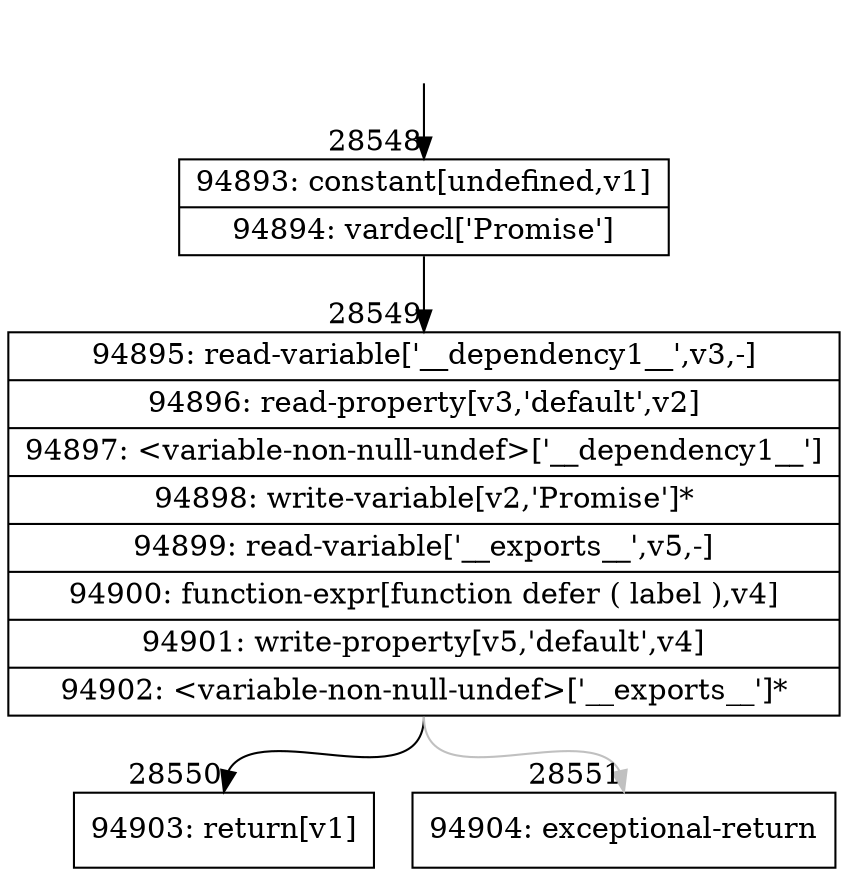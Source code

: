 digraph {
rankdir="TD"
BB_entry2507[shape=none,label=""];
BB_entry2507 -> BB28548 [tailport=s, headport=n, headlabel="    28548"]
BB28548 [shape=record label="{94893: constant[undefined,v1]|94894: vardecl['Promise']}" ] 
BB28548 -> BB28549 [tailport=s, headport=n, headlabel="      28549"]
BB28549 [shape=record label="{94895: read-variable['__dependency1__',v3,-]|94896: read-property[v3,'default',v2]|94897: \<variable-non-null-undef\>['__dependency1__']|94898: write-variable[v2,'Promise']*|94899: read-variable['__exports__',v5,-]|94900: function-expr[function defer ( label ),v4]|94901: write-property[v5,'default',v4]|94902: \<variable-non-null-undef\>['__exports__']*}" ] 
BB28549 -> BB28550 [tailport=s, headport=n, headlabel="      28550"]
BB28549 -> BB28551 [tailport=s, headport=n, color=gray, headlabel="      28551"]
BB28550 [shape=record label="{94903: return[v1]}" ] 
BB28551 [shape=record label="{94904: exceptional-return}" ] 
//#$~ 50890
}
